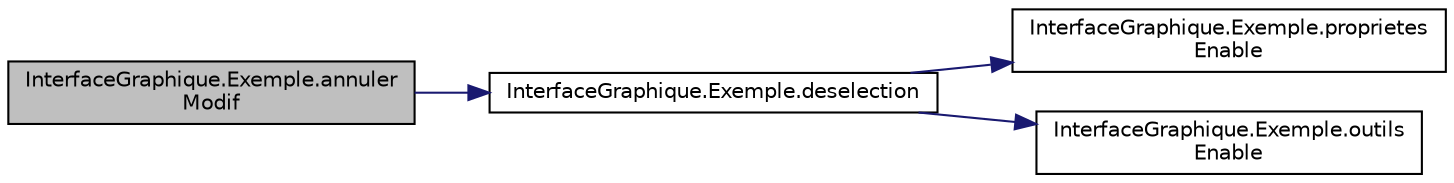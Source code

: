 digraph "InterfaceGraphique.Exemple.annulerModif"
{
  edge [fontname="Helvetica",fontsize="10",labelfontname="Helvetica",labelfontsize="10"];
  node [fontname="Helvetica",fontsize="10",shape=record];
  rankdir="LR";
  Node1 [label="InterfaceGraphique.Exemple.annuler\lModif",height=0.2,width=0.4,color="black", fillcolor="grey75", style="filled", fontcolor="black"];
  Node1 -> Node2 [color="midnightblue",fontsize="10",style="solid",fontname="Helvetica"];
  Node2 [label="InterfaceGraphique.Exemple.deselection",height=0.2,width=0.4,color="black", fillcolor="white", style="filled",URL="$d9/d14/class_interface_graphique_1_1_exemple.html#afa882f37727088b58d69423a3f552966",tooltip="Désélectionne tous les objets. "];
  Node2 -> Node3 [color="midnightblue",fontsize="10",style="solid",fontname="Helvetica"];
  Node3 [label="InterfaceGraphique.Exemple.proprietes\lEnable",height=0.2,width=0.4,color="black", fillcolor="white", style="filled",URL="$d9/d14/class_interface_graphique_1_1_exemple.html#a2c2d8dfa87bb7de468b099e6b7c9a6d8",tooltip="Active ou désactive les labels de propriétés spatiales des objets. "];
  Node2 -> Node4 [color="midnightblue",fontsize="10",style="solid",fontname="Helvetica"];
  Node4 [label="InterfaceGraphique.Exemple.outils\lEnable",height=0.2,width=0.4,color="black", fillcolor="white", style="filled",URL="$d9/d14/class_interface_graphique_1_1_exemple.html#a9ebdbe7d0732cdacef861c9b5c9691b0",tooltip="Active ou désactive les boutons d&#39;outils de modification de la table. "];
}
